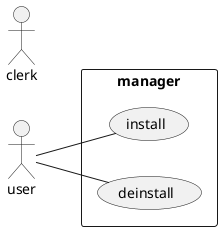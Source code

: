 
@startuml
left to right direction
skinparam packageStyle rectangle
actor user
actor clerk
rectangle manager {
  user -- (install)
  user -- (deinstall)
}
@enduml

